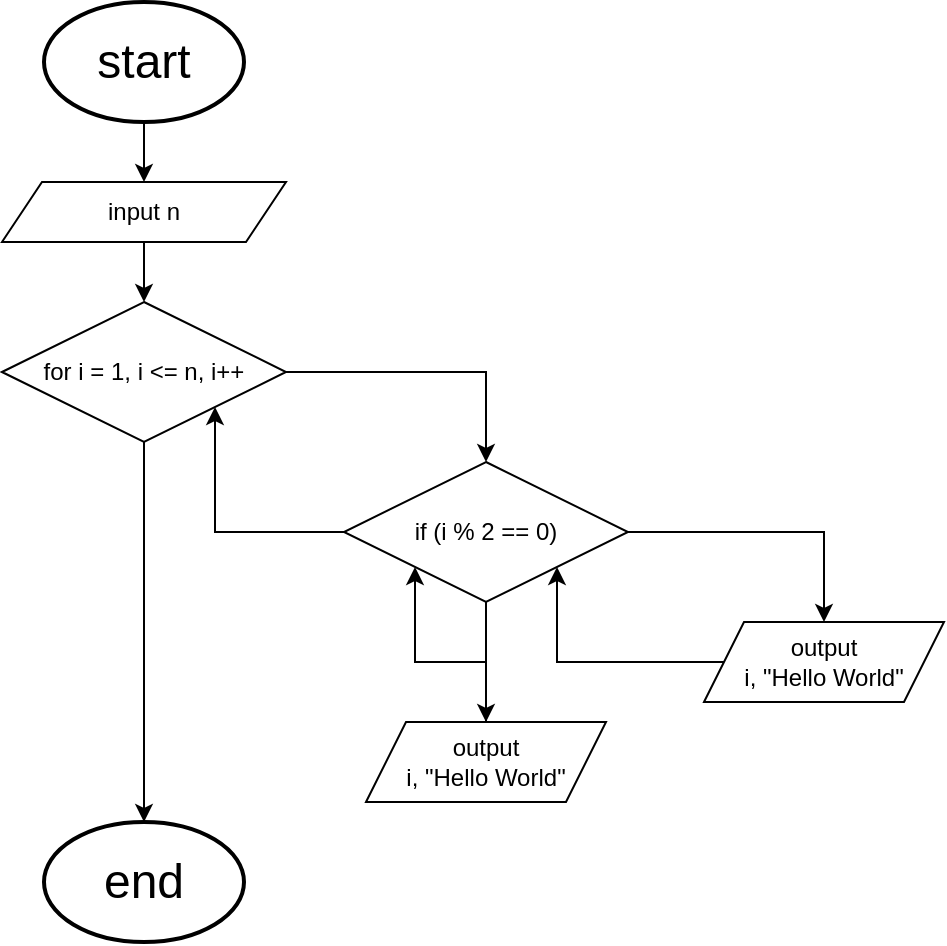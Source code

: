 <mxfile version="25.0.3">
  <diagram name="Page-1" id="lC13w95F4_KmSe0lj3_E">
    <mxGraphModel dx="1195" dy="622" grid="1" gridSize="10" guides="1" tooltips="1" connect="1" arrows="1" fold="1" page="1" pageScale="1" pageWidth="850" pageHeight="1100" math="0" shadow="0">
      <root>
        <mxCell id="0" />
        <mxCell id="1" parent="0" />
        <mxCell id="SKCpEGsZ2utBiuXx1Nre-8" style="edgeStyle=orthogonalEdgeStyle;rounded=0;orthogonalLoop=1;jettySize=auto;html=1;entryX=0.5;entryY=0;entryDx=0;entryDy=0;" edge="1" parent="1" source="SKCpEGsZ2utBiuXx1Nre-1" target="SKCpEGsZ2utBiuXx1Nre-4">
          <mxGeometry relative="1" as="geometry" />
        </mxCell>
        <mxCell id="SKCpEGsZ2utBiuXx1Nre-1" value="&lt;font style=&quot;font-size: 24px;&quot;&gt;start&lt;/font&gt;" style="strokeWidth=2;html=1;shape=mxgraph.flowchart.start_1;whiteSpace=wrap;" vertex="1" parent="1">
          <mxGeometry x="360" y="60" width="100" height="60" as="geometry" />
        </mxCell>
        <mxCell id="SKCpEGsZ2utBiuXx1Nre-6" style="edgeStyle=orthogonalEdgeStyle;rounded=0;orthogonalLoop=1;jettySize=auto;html=1;entryX=0.5;entryY=0;entryDx=0;entryDy=0;" edge="1" parent="1" source="SKCpEGsZ2utBiuXx1Nre-2" target="SKCpEGsZ2utBiuXx1Nre-5">
          <mxGeometry relative="1" as="geometry" />
        </mxCell>
        <mxCell id="SKCpEGsZ2utBiuXx1Nre-2" value="for i = 1, i &amp;lt;= n, i++" style="rhombus;whiteSpace=wrap;html=1;" vertex="1" parent="1">
          <mxGeometry x="339" y="210" width="142" height="70" as="geometry" />
        </mxCell>
        <mxCell id="SKCpEGsZ2utBiuXx1Nre-3" value="&lt;font style=&quot;font-size: 24px;&quot;&gt;end&lt;/font&gt;" style="strokeWidth=2;html=1;shape=mxgraph.flowchart.start_1;whiteSpace=wrap;" vertex="1" parent="1">
          <mxGeometry x="360" y="470" width="100" height="60" as="geometry" />
        </mxCell>
        <mxCell id="SKCpEGsZ2utBiuXx1Nre-9" style="edgeStyle=orthogonalEdgeStyle;rounded=0;orthogonalLoop=1;jettySize=auto;html=1;entryX=0.5;entryY=0;entryDx=0;entryDy=0;" edge="1" parent="1" source="SKCpEGsZ2utBiuXx1Nre-4" target="SKCpEGsZ2utBiuXx1Nre-2">
          <mxGeometry relative="1" as="geometry" />
        </mxCell>
        <mxCell id="SKCpEGsZ2utBiuXx1Nre-4" value="input n" style="shape=parallelogram;perimeter=parallelogramPerimeter;whiteSpace=wrap;html=1;fixedSize=1;" vertex="1" parent="1">
          <mxGeometry x="339" y="150" width="142" height="30" as="geometry" />
        </mxCell>
        <mxCell id="SKCpEGsZ2utBiuXx1Nre-7" style="edgeStyle=orthogonalEdgeStyle;rounded=0;orthogonalLoop=1;jettySize=auto;html=1;entryX=1;entryY=1;entryDx=0;entryDy=0;" edge="1" parent="1" source="SKCpEGsZ2utBiuXx1Nre-5" target="SKCpEGsZ2utBiuXx1Nre-2">
          <mxGeometry relative="1" as="geometry" />
        </mxCell>
        <mxCell id="SKCpEGsZ2utBiuXx1Nre-13" style="edgeStyle=orthogonalEdgeStyle;rounded=0;orthogonalLoop=1;jettySize=auto;html=1;entryX=0.5;entryY=0;entryDx=0;entryDy=0;" edge="1" parent="1" source="SKCpEGsZ2utBiuXx1Nre-5" target="SKCpEGsZ2utBiuXx1Nre-11">
          <mxGeometry relative="1" as="geometry" />
        </mxCell>
        <mxCell id="SKCpEGsZ2utBiuXx1Nre-14" style="edgeStyle=orthogonalEdgeStyle;rounded=0;orthogonalLoop=1;jettySize=auto;html=1;entryX=0.5;entryY=0;entryDx=0;entryDy=0;" edge="1" parent="1" source="SKCpEGsZ2utBiuXx1Nre-5" target="SKCpEGsZ2utBiuXx1Nre-12">
          <mxGeometry relative="1" as="geometry" />
        </mxCell>
        <mxCell id="SKCpEGsZ2utBiuXx1Nre-5" value="if (i % 2 == 0)" style="rhombus;whiteSpace=wrap;html=1;" vertex="1" parent="1">
          <mxGeometry x="510" y="290" width="142" height="70" as="geometry" />
        </mxCell>
        <mxCell id="SKCpEGsZ2utBiuXx1Nre-10" style="edgeStyle=orthogonalEdgeStyle;rounded=0;orthogonalLoop=1;jettySize=auto;html=1;entryX=0.5;entryY=0;entryDx=0;entryDy=0;entryPerimeter=0;" edge="1" parent="1" source="SKCpEGsZ2utBiuXx1Nre-2" target="SKCpEGsZ2utBiuXx1Nre-3">
          <mxGeometry relative="1" as="geometry" />
        </mxCell>
        <mxCell id="SKCpEGsZ2utBiuXx1Nre-16" style="edgeStyle=orthogonalEdgeStyle;rounded=0;orthogonalLoop=1;jettySize=auto;html=1;entryX=1;entryY=1;entryDx=0;entryDy=0;" edge="1" parent="1" source="SKCpEGsZ2utBiuXx1Nre-11" target="SKCpEGsZ2utBiuXx1Nre-5">
          <mxGeometry relative="1" as="geometry" />
        </mxCell>
        <mxCell id="SKCpEGsZ2utBiuXx1Nre-11" value="output&lt;div&gt;i, &quot;Hello World&quot;&lt;/div&gt;" style="shape=parallelogram;perimeter=parallelogramPerimeter;whiteSpace=wrap;html=1;fixedSize=1;" vertex="1" parent="1">
          <mxGeometry x="690" y="370" width="120" height="40" as="geometry" />
        </mxCell>
        <mxCell id="SKCpEGsZ2utBiuXx1Nre-15" style="edgeStyle=orthogonalEdgeStyle;rounded=0;orthogonalLoop=1;jettySize=auto;html=1;entryX=0;entryY=1;entryDx=0;entryDy=0;" edge="1" parent="1" source="SKCpEGsZ2utBiuXx1Nre-12" target="SKCpEGsZ2utBiuXx1Nre-5">
          <mxGeometry relative="1" as="geometry" />
        </mxCell>
        <mxCell id="SKCpEGsZ2utBiuXx1Nre-12" value="output&lt;div&gt;i, &quot;Hello World&quot;&lt;/div&gt;" style="shape=parallelogram;perimeter=parallelogramPerimeter;whiteSpace=wrap;html=1;fixedSize=1;" vertex="1" parent="1">
          <mxGeometry x="521" y="420" width="120" height="40" as="geometry" />
        </mxCell>
      </root>
    </mxGraphModel>
  </diagram>
</mxfile>
